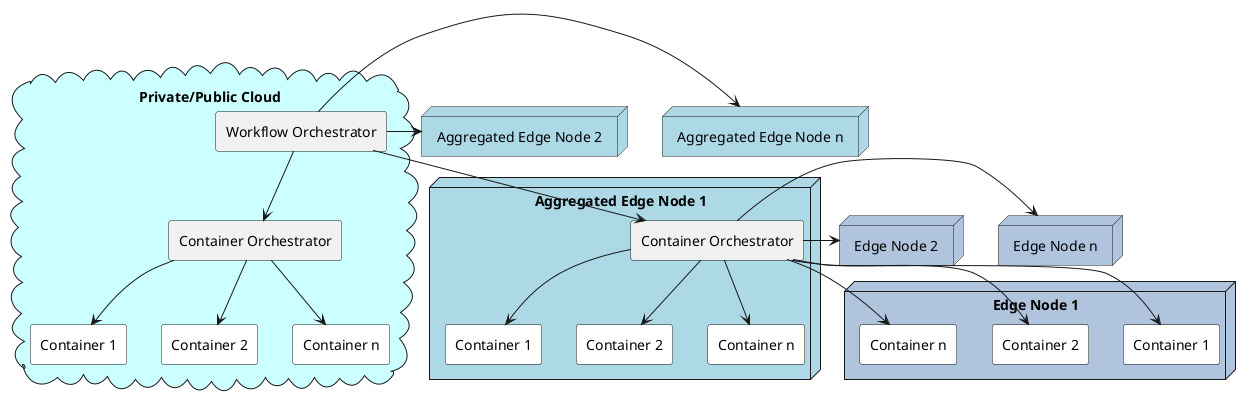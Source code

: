 @startuml

Cloud "Private/Public Cloud" #ccffff {
    rectangle "Workflow Orchestrator" as WO
    rectangle "Container Orchestrator" as CO
    rectangle "Container 1" as C1 #white
    rectangle "Container 2" as Cr #white
    rectangle "Container n" as Cn #white
    WO --> CO
    CO --> C1
    CO --> Cr
    CO --> Cn
}

Node "Aggregated Edge Node 1" #lightblue {
    rectangle "Container Orchestrator" as AENCO
    rectangle "Container 1" as AENC1 #white
    rectangle "Container 2" as AENCr #white
    rectangle "Container n" as AENCn #white
    AENCO --> AENC1
    AENCO --> AENCr
    AENCO --> AENCn
}
WO --> AENCO

Node "Aggregated Edge Node 2" as AEN2 #lightblue {
}
WO ->  AEN2
Node "Aggregated Edge Node n" as AEN3 #lightblue {
}
WO ->  AEN3

Node "Edge Node 1" #lightsteelblue {
    rectangle "Container 1" as ENC1 #white
    rectangle "Container 2" as ENCr #white
    rectangle "Container n" as ENCn #white
    AENCO --> ENC1
    AENCO --> ENCr
    AENCO --> ENCn
}
Node "Edge Node 2" as EN2 #lightsteelblue {
}
AENCO -> EN2
Node "Edge Node n" as ENn #lightsteelblue {
}
AENCO -> ENn

@enduml
